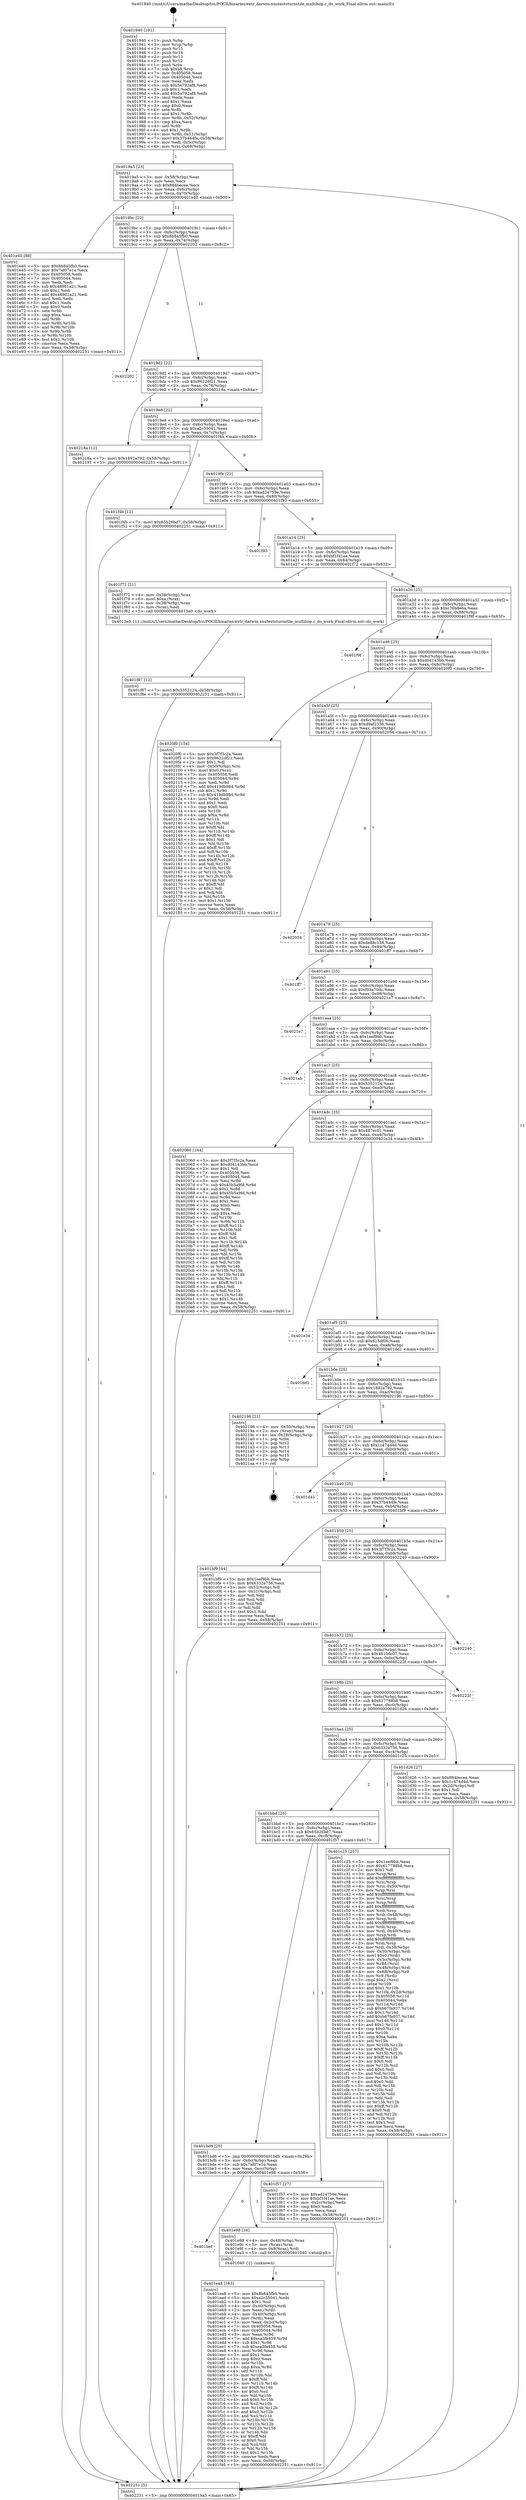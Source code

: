 digraph "0x401940" {
  label = "0x401940 (/mnt/c/Users/mathe/Desktop/tcc/POCII/binaries/extr_darwin-xnuteststurnstile_multihop.c_do_work_Final-ollvm.out::main(0))"
  labelloc = "t"
  node[shape=record]

  Entry [label="",width=0.3,height=0.3,shape=circle,fillcolor=black,style=filled]
  "0x4019a5" [label="{
     0x4019a5 [23]\l
     | [instrs]\l
     &nbsp;&nbsp;0x4019a5 \<+3\>: mov -0x58(%rbp),%eax\l
     &nbsp;&nbsp;0x4019a8 \<+2\>: mov %eax,%ecx\l
     &nbsp;&nbsp;0x4019aa \<+6\>: sub $0x884becea,%ecx\l
     &nbsp;&nbsp;0x4019b0 \<+3\>: mov %eax,-0x6c(%rbp)\l
     &nbsp;&nbsp;0x4019b3 \<+3\>: mov %ecx,-0x70(%rbp)\l
     &nbsp;&nbsp;0x4019b6 \<+6\>: je 0000000000401e40 \<main+0x500\>\l
  }"]
  "0x401e40" [label="{
     0x401e40 [88]\l
     | [instrs]\l
     &nbsp;&nbsp;0x401e40 \<+5\>: mov $0x8b845fb0,%eax\l
     &nbsp;&nbsp;0x401e45 \<+5\>: mov $0x7af07e1e,%ecx\l
     &nbsp;&nbsp;0x401e4a \<+7\>: mov 0x405058,%edx\l
     &nbsp;&nbsp;0x401e51 \<+7\>: mov 0x405044,%esi\l
     &nbsp;&nbsp;0x401e58 \<+2\>: mov %edx,%edi\l
     &nbsp;&nbsp;0x401e5a \<+6\>: sub $0x48961a21,%edi\l
     &nbsp;&nbsp;0x401e60 \<+3\>: sub $0x1,%edi\l
     &nbsp;&nbsp;0x401e63 \<+6\>: add $0x48961a21,%edi\l
     &nbsp;&nbsp;0x401e69 \<+3\>: imul %edi,%edx\l
     &nbsp;&nbsp;0x401e6c \<+3\>: and $0x1,%edx\l
     &nbsp;&nbsp;0x401e6f \<+3\>: cmp $0x0,%edx\l
     &nbsp;&nbsp;0x401e72 \<+4\>: sete %r8b\l
     &nbsp;&nbsp;0x401e76 \<+3\>: cmp $0xa,%esi\l
     &nbsp;&nbsp;0x401e79 \<+4\>: setl %r9b\l
     &nbsp;&nbsp;0x401e7d \<+3\>: mov %r8b,%r10b\l
     &nbsp;&nbsp;0x401e80 \<+3\>: and %r9b,%r10b\l
     &nbsp;&nbsp;0x401e83 \<+3\>: xor %r9b,%r8b\l
     &nbsp;&nbsp;0x401e86 \<+3\>: or %r8b,%r10b\l
     &nbsp;&nbsp;0x401e89 \<+4\>: test $0x1,%r10b\l
     &nbsp;&nbsp;0x401e8d \<+3\>: cmovne %ecx,%eax\l
     &nbsp;&nbsp;0x401e90 \<+3\>: mov %eax,-0x58(%rbp)\l
     &nbsp;&nbsp;0x401e93 \<+5\>: jmp 0000000000402251 \<main+0x911\>\l
  }"]
  "0x4019bc" [label="{
     0x4019bc [22]\l
     | [instrs]\l
     &nbsp;&nbsp;0x4019bc \<+5\>: jmp 00000000004019c1 \<main+0x81\>\l
     &nbsp;&nbsp;0x4019c1 \<+3\>: mov -0x6c(%rbp),%eax\l
     &nbsp;&nbsp;0x4019c4 \<+5\>: sub $0x8b845fb0,%eax\l
     &nbsp;&nbsp;0x4019c9 \<+3\>: mov %eax,-0x74(%rbp)\l
     &nbsp;&nbsp;0x4019cc \<+6\>: je 0000000000402202 \<main+0x8c2\>\l
  }"]
  Exit [label="",width=0.3,height=0.3,shape=circle,fillcolor=black,style=filled,peripheries=2]
  "0x402202" [label="{
     0x402202\l
  }", style=dashed]
  "0x4019d2" [label="{
     0x4019d2 [22]\l
     | [instrs]\l
     &nbsp;&nbsp;0x4019d2 \<+5\>: jmp 00000000004019d7 \<main+0x97\>\l
     &nbsp;&nbsp;0x4019d7 \<+3\>: mov -0x6c(%rbp),%eax\l
     &nbsp;&nbsp;0x4019da \<+5\>: sub $0x9622df21,%eax\l
     &nbsp;&nbsp;0x4019df \<+3\>: mov %eax,-0x78(%rbp)\l
     &nbsp;&nbsp;0x4019e2 \<+6\>: je 000000000040218a \<main+0x84a\>\l
  }"]
  "0x401f87" [label="{
     0x401f87 [12]\l
     | [instrs]\l
     &nbsp;&nbsp;0x401f87 \<+7\>: movl $0x3352124,-0x58(%rbp)\l
     &nbsp;&nbsp;0x401f8e \<+5\>: jmp 0000000000402251 \<main+0x911\>\l
  }"]
  "0x40218a" [label="{
     0x40218a [12]\l
     | [instrs]\l
     &nbsp;&nbsp;0x40218a \<+7\>: movl $0x1892a792,-0x58(%rbp)\l
     &nbsp;&nbsp;0x402191 \<+5\>: jmp 0000000000402251 \<main+0x911\>\l
  }"]
  "0x4019e8" [label="{
     0x4019e8 [22]\l
     | [instrs]\l
     &nbsp;&nbsp;0x4019e8 \<+5\>: jmp 00000000004019ed \<main+0xad\>\l
     &nbsp;&nbsp;0x4019ed \<+3\>: mov -0x6c(%rbp),%eax\l
     &nbsp;&nbsp;0x4019f0 \<+5\>: sub $0xa2c35041,%eax\l
     &nbsp;&nbsp;0x4019f5 \<+3\>: mov %eax,-0x7c(%rbp)\l
     &nbsp;&nbsp;0x4019f8 \<+6\>: je 0000000000401f4b \<main+0x60b\>\l
  }"]
  "0x401ea8" [label="{
     0x401ea8 [163]\l
     | [instrs]\l
     &nbsp;&nbsp;0x401ea8 \<+5\>: mov $0x8b845fb0,%ecx\l
     &nbsp;&nbsp;0x401ead \<+5\>: mov $0xa2c35041,%edx\l
     &nbsp;&nbsp;0x401eb2 \<+3\>: mov $0x1,%sil\l
     &nbsp;&nbsp;0x401eb5 \<+4\>: mov -0x40(%rbp),%rdi\l
     &nbsp;&nbsp;0x401eb9 \<+2\>: mov %eax,(%rdi)\l
     &nbsp;&nbsp;0x401ebb \<+4\>: mov -0x40(%rbp),%rdi\l
     &nbsp;&nbsp;0x401ebf \<+2\>: mov (%rdi),%eax\l
     &nbsp;&nbsp;0x401ec1 \<+3\>: mov %eax,-0x2c(%rbp)\l
     &nbsp;&nbsp;0x401ec4 \<+7\>: mov 0x405058,%eax\l
     &nbsp;&nbsp;0x401ecb \<+8\>: mov 0x405044,%r8d\l
     &nbsp;&nbsp;0x401ed3 \<+3\>: mov %eax,%r9d\l
     &nbsp;&nbsp;0x401ed6 \<+7\>: add $0xea3fa459,%r9d\l
     &nbsp;&nbsp;0x401edd \<+4\>: sub $0x1,%r9d\l
     &nbsp;&nbsp;0x401ee1 \<+7\>: sub $0xea3fa459,%r9d\l
     &nbsp;&nbsp;0x401ee8 \<+4\>: imul %r9d,%eax\l
     &nbsp;&nbsp;0x401eec \<+3\>: and $0x1,%eax\l
     &nbsp;&nbsp;0x401eef \<+3\>: cmp $0x0,%eax\l
     &nbsp;&nbsp;0x401ef2 \<+4\>: sete %r10b\l
     &nbsp;&nbsp;0x401ef6 \<+4\>: cmp $0xa,%r8d\l
     &nbsp;&nbsp;0x401efa \<+4\>: setl %r11b\l
     &nbsp;&nbsp;0x401efe \<+3\>: mov %r10b,%bl\l
     &nbsp;&nbsp;0x401f01 \<+3\>: xor $0xff,%bl\l
     &nbsp;&nbsp;0x401f04 \<+3\>: mov %r11b,%r14b\l
     &nbsp;&nbsp;0x401f07 \<+4\>: xor $0xff,%r14b\l
     &nbsp;&nbsp;0x401f0b \<+4\>: xor $0x0,%sil\l
     &nbsp;&nbsp;0x401f0f \<+3\>: mov %bl,%r15b\l
     &nbsp;&nbsp;0x401f12 \<+4\>: and $0x0,%r15b\l
     &nbsp;&nbsp;0x401f16 \<+3\>: and %sil,%r10b\l
     &nbsp;&nbsp;0x401f19 \<+3\>: mov %r14b,%r12b\l
     &nbsp;&nbsp;0x401f1c \<+4\>: and $0x0,%r12b\l
     &nbsp;&nbsp;0x401f20 \<+3\>: and %sil,%r11b\l
     &nbsp;&nbsp;0x401f23 \<+3\>: or %r10b,%r15b\l
     &nbsp;&nbsp;0x401f26 \<+3\>: or %r11b,%r12b\l
     &nbsp;&nbsp;0x401f29 \<+3\>: xor %r12b,%r15b\l
     &nbsp;&nbsp;0x401f2c \<+3\>: or %r14b,%bl\l
     &nbsp;&nbsp;0x401f2f \<+3\>: xor $0xff,%bl\l
     &nbsp;&nbsp;0x401f32 \<+4\>: or $0x0,%sil\l
     &nbsp;&nbsp;0x401f36 \<+3\>: and %sil,%bl\l
     &nbsp;&nbsp;0x401f39 \<+3\>: or %bl,%r15b\l
     &nbsp;&nbsp;0x401f3c \<+4\>: test $0x1,%r15b\l
     &nbsp;&nbsp;0x401f40 \<+3\>: cmovne %edx,%ecx\l
     &nbsp;&nbsp;0x401f43 \<+3\>: mov %ecx,-0x58(%rbp)\l
     &nbsp;&nbsp;0x401f46 \<+5\>: jmp 0000000000402251 \<main+0x911\>\l
  }"]
  "0x401f4b" [label="{
     0x401f4b [12]\l
     | [instrs]\l
     &nbsp;&nbsp;0x401f4b \<+7\>: movl $0x65b26bd7,-0x58(%rbp)\l
     &nbsp;&nbsp;0x401f52 \<+5\>: jmp 0000000000402251 \<main+0x911\>\l
  }"]
  "0x4019fe" [label="{
     0x4019fe [22]\l
     | [instrs]\l
     &nbsp;&nbsp;0x4019fe \<+5\>: jmp 0000000000401a03 \<main+0xc3\>\l
     &nbsp;&nbsp;0x401a03 \<+3\>: mov -0x6c(%rbp),%eax\l
     &nbsp;&nbsp;0x401a06 \<+5\>: sub $0xad24759e,%eax\l
     &nbsp;&nbsp;0x401a0b \<+3\>: mov %eax,-0x80(%rbp)\l
     &nbsp;&nbsp;0x401a0e \<+6\>: je 0000000000401f93 \<main+0x653\>\l
  }"]
  "0x401bef" [label="{
     0x401bef\l
  }", style=dashed]
  "0x401f93" [label="{
     0x401f93\l
  }", style=dashed]
  "0x401a14" [label="{
     0x401a14 [25]\l
     | [instrs]\l
     &nbsp;&nbsp;0x401a14 \<+5\>: jmp 0000000000401a19 \<main+0xd9\>\l
     &nbsp;&nbsp;0x401a19 \<+3\>: mov -0x6c(%rbp),%eax\l
     &nbsp;&nbsp;0x401a1c \<+5\>: sub $0xbf1f41ae,%eax\l
     &nbsp;&nbsp;0x401a21 \<+6\>: mov %eax,-0x84(%rbp)\l
     &nbsp;&nbsp;0x401a27 \<+6\>: je 0000000000401f72 \<main+0x632\>\l
  }"]
  "0x401e98" [label="{
     0x401e98 [16]\l
     | [instrs]\l
     &nbsp;&nbsp;0x401e98 \<+4\>: mov -0x48(%rbp),%rax\l
     &nbsp;&nbsp;0x401e9c \<+3\>: mov (%rax),%rax\l
     &nbsp;&nbsp;0x401e9f \<+4\>: mov 0x8(%rax),%rdi\l
     &nbsp;&nbsp;0x401ea3 \<+5\>: call 0000000000401040 \<atoi@plt\>\l
     | [calls]\l
     &nbsp;&nbsp;0x401040 \{1\} (unknown)\l
  }"]
  "0x401f72" [label="{
     0x401f72 [21]\l
     | [instrs]\l
     &nbsp;&nbsp;0x401f72 \<+4\>: mov -0x38(%rbp),%rax\l
     &nbsp;&nbsp;0x401f76 \<+6\>: movl $0xa,(%rax)\l
     &nbsp;&nbsp;0x401f7c \<+4\>: mov -0x38(%rbp),%rax\l
     &nbsp;&nbsp;0x401f80 \<+2\>: mov (%rax),%edi\l
     &nbsp;&nbsp;0x401f82 \<+5\>: call 00000000004013a0 \<do_work\>\l
     | [calls]\l
     &nbsp;&nbsp;0x4013a0 \{1\} (/mnt/c/Users/mathe/Desktop/tcc/POCII/binaries/extr_darwin-xnuteststurnstile_multihop.c_do_work_Final-ollvm.out::do_work)\l
  }"]
  "0x401a2d" [label="{
     0x401a2d [25]\l
     | [instrs]\l
     &nbsp;&nbsp;0x401a2d \<+5\>: jmp 0000000000401a32 \<main+0xf2\>\l
     &nbsp;&nbsp;0x401a32 \<+3\>: mov -0x6c(%rbp),%eax\l
     &nbsp;&nbsp;0x401a35 \<+5\>: sub $0xc76b8e6a,%eax\l
     &nbsp;&nbsp;0x401a3a \<+6\>: mov %eax,-0x88(%rbp)\l
     &nbsp;&nbsp;0x401a40 \<+6\>: je 0000000000401f9f \<main+0x65f\>\l
  }"]
  "0x401bd6" [label="{
     0x401bd6 [25]\l
     | [instrs]\l
     &nbsp;&nbsp;0x401bd6 \<+5\>: jmp 0000000000401bdb \<main+0x29b\>\l
     &nbsp;&nbsp;0x401bdb \<+3\>: mov -0x6c(%rbp),%eax\l
     &nbsp;&nbsp;0x401bde \<+5\>: sub $0x7af07e1e,%eax\l
     &nbsp;&nbsp;0x401be3 \<+6\>: mov %eax,-0xcc(%rbp)\l
     &nbsp;&nbsp;0x401be9 \<+6\>: je 0000000000401e98 \<main+0x558\>\l
  }"]
  "0x401f9f" [label="{
     0x401f9f\l
  }", style=dashed]
  "0x401a46" [label="{
     0x401a46 [25]\l
     | [instrs]\l
     &nbsp;&nbsp;0x401a46 \<+5\>: jmp 0000000000401a4b \<main+0x10b\>\l
     &nbsp;&nbsp;0x401a4b \<+3\>: mov -0x6c(%rbp),%eax\l
     &nbsp;&nbsp;0x401a4e \<+5\>: sub $0xd04143bb,%eax\l
     &nbsp;&nbsp;0x401a53 \<+6\>: mov %eax,-0x8c(%rbp)\l
     &nbsp;&nbsp;0x401a59 \<+6\>: je 00000000004020f0 \<main+0x7b0\>\l
  }"]
  "0x401f57" [label="{
     0x401f57 [27]\l
     | [instrs]\l
     &nbsp;&nbsp;0x401f57 \<+5\>: mov $0xad24759e,%eax\l
     &nbsp;&nbsp;0x401f5c \<+5\>: mov $0xbf1f41ae,%ecx\l
     &nbsp;&nbsp;0x401f61 \<+3\>: mov -0x2c(%rbp),%edx\l
     &nbsp;&nbsp;0x401f64 \<+3\>: cmp $0x0,%edx\l
     &nbsp;&nbsp;0x401f67 \<+3\>: cmove %ecx,%eax\l
     &nbsp;&nbsp;0x401f6a \<+3\>: mov %eax,-0x58(%rbp)\l
     &nbsp;&nbsp;0x401f6d \<+5\>: jmp 0000000000402251 \<main+0x911\>\l
  }"]
  "0x4020f0" [label="{
     0x4020f0 [154]\l
     | [instrs]\l
     &nbsp;&nbsp;0x4020f0 \<+5\>: mov $0x3f7f3c2a,%eax\l
     &nbsp;&nbsp;0x4020f5 \<+5\>: mov $0x9622df21,%ecx\l
     &nbsp;&nbsp;0x4020fa \<+2\>: mov $0x1,%dl\l
     &nbsp;&nbsp;0x4020fc \<+4\>: mov -0x50(%rbp),%rsi\l
     &nbsp;&nbsp;0x402100 \<+6\>: movl $0x0,(%rsi)\l
     &nbsp;&nbsp;0x402106 \<+7\>: mov 0x405058,%edi\l
     &nbsp;&nbsp;0x40210d \<+8\>: mov 0x405044,%r8d\l
     &nbsp;&nbsp;0x402115 \<+3\>: mov %edi,%r9d\l
     &nbsp;&nbsp;0x402118 \<+7\>: add $0x419db984,%r9d\l
     &nbsp;&nbsp;0x40211f \<+4\>: sub $0x1,%r9d\l
     &nbsp;&nbsp;0x402123 \<+7\>: sub $0x419db984,%r9d\l
     &nbsp;&nbsp;0x40212a \<+4\>: imul %r9d,%edi\l
     &nbsp;&nbsp;0x40212e \<+3\>: and $0x1,%edi\l
     &nbsp;&nbsp;0x402131 \<+3\>: cmp $0x0,%edi\l
     &nbsp;&nbsp;0x402134 \<+4\>: sete %r10b\l
     &nbsp;&nbsp;0x402138 \<+4\>: cmp $0xa,%r8d\l
     &nbsp;&nbsp;0x40213c \<+4\>: setl %r11b\l
     &nbsp;&nbsp;0x402140 \<+3\>: mov %r10b,%bl\l
     &nbsp;&nbsp;0x402143 \<+3\>: xor $0xff,%bl\l
     &nbsp;&nbsp;0x402146 \<+3\>: mov %r11b,%r14b\l
     &nbsp;&nbsp;0x402149 \<+4\>: xor $0xff,%r14b\l
     &nbsp;&nbsp;0x40214d \<+3\>: xor $0x1,%dl\l
     &nbsp;&nbsp;0x402150 \<+3\>: mov %bl,%r15b\l
     &nbsp;&nbsp;0x402153 \<+4\>: and $0xff,%r15b\l
     &nbsp;&nbsp;0x402157 \<+3\>: and %dl,%r10b\l
     &nbsp;&nbsp;0x40215a \<+3\>: mov %r14b,%r12b\l
     &nbsp;&nbsp;0x40215d \<+4\>: and $0xff,%r12b\l
     &nbsp;&nbsp;0x402161 \<+3\>: and %dl,%r11b\l
     &nbsp;&nbsp;0x402164 \<+3\>: or %r10b,%r15b\l
     &nbsp;&nbsp;0x402167 \<+3\>: or %r11b,%r12b\l
     &nbsp;&nbsp;0x40216a \<+3\>: xor %r12b,%r15b\l
     &nbsp;&nbsp;0x40216d \<+3\>: or %r14b,%bl\l
     &nbsp;&nbsp;0x402170 \<+3\>: xor $0xff,%bl\l
     &nbsp;&nbsp;0x402173 \<+3\>: or $0x1,%dl\l
     &nbsp;&nbsp;0x402176 \<+2\>: and %dl,%bl\l
     &nbsp;&nbsp;0x402178 \<+3\>: or %bl,%r15b\l
     &nbsp;&nbsp;0x40217b \<+4\>: test $0x1,%r15b\l
     &nbsp;&nbsp;0x40217f \<+3\>: cmovne %ecx,%eax\l
     &nbsp;&nbsp;0x402182 \<+3\>: mov %eax,-0x58(%rbp)\l
     &nbsp;&nbsp;0x402185 \<+5\>: jmp 0000000000402251 \<main+0x911\>\l
  }"]
  "0x401a5f" [label="{
     0x401a5f [25]\l
     | [instrs]\l
     &nbsp;&nbsp;0x401a5f \<+5\>: jmp 0000000000401a64 \<main+0x124\>\l
     &nbsp;&nbsp;0x401a64 \<+3\>: mov -0x6c(%rbp),%eax\l
     &nbsp;&nbsp;0x401a67 \<+5\>: sub $0xd9af2336,%eax\l
     &nbsp;&nbsp;0x401a6c \<+6\>: mov %eax,-0x90(%rbp)\l
     &nbsp;&nbsp;0x401a72 \<+6\>: je 0000000000402054 \<main+0x714\>\l
  }"]
  "0x401bbd" [label="{
     0x401bbd [25]\l
     | [instrs]\l
     &nbsp;&nbsp;0x401bbd \<+5\>: jmp 0000000000401bc2 \<main+0x282\>\l
     &nbsp;&nbsp;0x401bc2 \<+3\>: mov -0x6c(%rbp),%eax\l
     &nbsp;&nbsp;0x401bc5 \<+5\>: sub $0x65b26bd7,%eax\l
     &nbsp;&nbsp;0x401bca \<+6\>: mov %eax,-0xc8(%rbp)\l
     &nbsp;&nbsp;0x401bd0 \<+6\>: je 0000000000401f57 \<main+0x617\>\l
  }"]
  "0x402054" [label="{
     0x402054\l
  }", style=dashed]
  "0x401a78" [label="{
     0x401a78 [25]\l
     | [instrs]\l
     &nbsp;&nbsp;0x401a78 \<+5\>: jmp 0000000000401a7d \<main+0x13d\>\l
     &nbsp;&nbsp;0x401a7d \<+3\>: mov -0x6c(%rbp),%eax\l
     &nbsp;&nbsp;0x401a80 \<+5\>: sub $0xde88c138,%eax\l
     &nbsp;&nbsp;0x401a85 \<+6\>: mov %eax,-0x94(%rbp)\l
     &nbsp;&nbsp;0x401a8b \<+6\>: je 0000000000401ff7 \<main+0x6b7\>\l
  }"]
  "0x401c25" [label="{
     0x401c25 [257]\l
     | [instrs]\l
     &nbsp;&nbsp;0x401c25 \<+5\>: mov $0x1eef9bb,%eax\l
     &nbsp;&nbsp;0x401c2a \<+5\>: mov $0x617788b8,%ecx\l
     &nbsp;&nbsp;0x401c2f \<+2\>: mov $0x1,%dl\l
     &nbsp;&nbsp;0x401c31 \<+3\>: mov %rsp,%rsi\l
     &nbsp;&nbsp;0x401c34 \<+4\>: add $0xfffffffffffffff0,%rsi\l
     &nbsp;&nbsp;0x401c38 \<+3\>: mov %rsi,%rsp\l
     &nbsp;&nbsp;0x401c3b \<+4\>: mov %rsi,-0x50(%rbp)\l
     &nbsp;&nbsp;0x401c3f \<+3\>: mov %rsp,%rsi\l
     &nbsp;&nbsp;0x401c42 \<+4\>: add $0xfffffffffffffff0,%rsi\l
     &nbsp;&nbsp;0x401c46 \<+3\>: mov %rsi,%rsp\l
     &nbsp;&nbsp;0x401c49 \<+3\>: mov %rsp,%rdi\l
     &nbsp;&nbsp;0x401c4c \<+4\>: add $0xfffffffffffffff0,%rdi\l
     &nbsp;&nbsp;0x401c50 \<+3\>: mov %rdi,%rsp\l
     &nbsp;&nbsp;0x401c53 \<+4\>: mov %rdi,-0x48(%rbp)\l
     &nbsp;&nbsp;0x401c57 \<+3\>: mov %rsp,%rdi\l
     &nbsp;&nbsp;0x401c5a \<+4\>: add $0xfffffffffffffff0,%rdi\l
     &nbsp;&nbsp;0x401c5e \<+3\>: mov %rdi,%rsp\l
     &nbsp;&nbsp;0x401c61 \<+4\>: mov %rdi,-0x40(%rbp)\l
     &nbsp;&nbsp;0x401c65 \<+3\>: mov %rsp,%rdi\l
     &nbsp;&nbsp;0x401c68 \<+4\>: add $0xfffffffffffffff0,%rdi\l
     &nbsp;&nbsp;0x401c6c \<+3\>: mov %rdi,%rsp\l
     &nbsp;&nbsp;0x401c6f \<+4\>: mov %rdi,-0x38(%rbp)\l
     &nbsp;&nbsp;0x401c73 \<+4\>: mov -0x50(%rbp),%rdi\l
     &nbsp;&nbsp;0x401c77 \<+6\>: movl $0x0,(%rdi)\l
     &nbsp;&nbsp;0x401c7d \<+4\>: mov -0x5c(%rbp),%r8d\l
     &nbsp;&nbsp;0x401c81 \<+3\>: mov %r8d,(%rsi)\l
     &nbsp;&nbsp;0x401c84 \<+4\>: mov -0x48(%rbp),%rdi\l
     &nbsp;&nbsp;0x401c88 \<+4\>: mov -0x68(%rbp),%r9\l
     &nbsp;&nbsp;0x401c8c \<+3\>: mov %r9,(%rdi)\l
     &nbsp;&nbsp;0x401c8f \<+3\>: cmpl $0x2,(%rsi)\l
     &nbsp;&nbsp;0x401c92 \<+4\>: setne %r10b\l
     &nbsp;&nbsp;0x401c96 \<+4\>: and $0x1,%r10b\l
     &nbsp;&nbsp;0x401c9a \<+4\>: mov %r10b,-0x2d(%rbp)\l
     &nbsp;&nbsp;0x401c9e \<+8\>: mov 0x405058,%r11d\l
     &nbsp;&nbsp;0x401ca6 \<+7\>: mov 0x405044,%ebx\l
     &nbsp;&nbsp;0x401cad \<+3\>: mov %r11d,%r14d\l
     &nbsp;&nbsp;0x401cb0 \<+7\>: sub $0xb67fa937,%r14d\l
     &nbsp;&nbsp;0x401cb7 \<+4\>: sub $0x1,%r14d\l
     &nbsp;&nbsp;0x401cbb \<+7\>: add $0xb67fa937,%r14d\l
     &nbsp;&nbsp;0x401cc2 \<+4\>: imul %r14d,%r11d\l
     &nbsp;&nbsp;0x401cc6 \<+4\>: and $0x1,%r11d\l
     &nbsp;&nbsp;0x401cca \<+4\>: cmp $0x0,%r11d\l
     &nbsp;&nbsp;0x401cce \<+4\>: sete %r10b\l
     &nbsp;&nbsp;0x401cd2 \<+3\>: cmp $0xa,%ebx\l
     &nbsp;&nbsp;0x401cd5 \<+4\>: setl %r15b\l
     &nbsp;&nbsp;0x401cd9 \<+3\>: mov %r10b,%r12b\l
     &nbsp;&nbsp;0x401cdc \<+4\>: xor $0xff,%r12b\l
     &nbsp;&nbsp;0x401ce0 \<+3\>: mov %r15b,%r13b\l
     &nbsp;&nbsp;0x401ce3 \<+4\>: xor $0xff,%r13b\l
     &nbsp;&nbsp;0x401ce7 \<+3\>: xor $0x0,%dl\l
     &nbsp;&nbsp;0x401cea \<+3\>: mov %r12b,%sil\l
     &nbsp;&nbsp;0x401ced \<+4\>: and $0x0,%sil\l
     &nbsp;&nbsp;0x401cf1 \<+3\>: and %dl,%r10b\l
     &nbsp;&nbsp;0x401cf4 \<+3\>: mov %r13b,%dil\l
     &nbsp;&nbsp;0x401cf7 \<+4\>: and $0x0,%dil\l
     &nbsp;&nbsp;0x401cfb \<+3\>: and %dl,%r15b\l
     &nbsp;&nbsp;0x401cfe \<+3\>: or %r10b,%sil\l
     &nbsp;&nbsp;0x401d01 \<+3\>: or %r15b,%dil\l
     &nbsp;&nbsp;0x401d04 \<+3\>: xor %dil,%sil\l
     &nbsp;&nbsp;0x401d07 \<+3\>: or %r13b,%r12b\l
     &nbsp;&nbsp;0x401d0a \<+4\>: xor $0xff,%r12b\l
     &nbsp;&nbsp;0x401d0e \<+3\>: or $0x0,%dl\l
     &nbsp;&nbsp;0x401d11 \<+3\>: and %dl,%r12b\l
     &nbsp;&nbsp;0x401d14 \<+3\>: or %r12b,%sil\l
     &nbsp;&nbsp;0x401d17 \<+4\>: test $0x1,%sil\l
     &nbsp;&nbsp;0x401d1b \<+3\>: cmovne %ecx,%eax\l
     &nbsp;&nbsp;0x401d1e \<+3\>: mov %eax,-0x58(%rbp)\l
     &nbsp;&nbsp;0x401d21 \<+5\>: jmp 0000000000402251 \<main+0x911\>\l
  }"]
  "0x401ff7" [label="{
     0x401ff7\l
  }", style=dashed]
  "0x401a91" [label="{
     0x401a91 [25]\l
     | [instrs]\l
     &nbsp;&nbsp;0x401a91 \<+5\>: jmp 0000000000401a96 \<main+0x156\>\l
     &nbsp;&nbsp;0x401a96 \<+3\>: mov -0x6c(%rbp),%eax\l
     &nbsp;&nbsp;0x401a99 \<+5\>: sub $0xf93a70dc,%eax\l
     &nbsp;&nbsp;0x401a9e \<+6\>: mov %eax,-0x98(%rbp)\l
     &nbsp;&nbsp;0x401aa4 \<+6\>: je 00000000004021e7 \<main+0x8a7\>\l
  }"]
  "0x401ba4" [label="{
     0x401ba4 [25]\l
     | [instrs]\l
     &nbsp;&nbsp;0x401ba4 \<+5\>: jmp 0000000000401ba9 \<main+0x269\>\l
     &nbsp;&nbsp;0x401ba9 \<+3\>: mov -0x6c(%rbp),%eax\l
     &nbsp;&nbsp;0x401bac \<+5\>: sub $0x6332a756,%eax\l
     &nbsp;&nbsp;0x401bb1 \<+6\>: mov %eax,-0xc4(%rbp)\l
     &nbsp;&nbsp;0x401bb7 \<+6\>: je 0000000000401c25 \<main+0x2e5\>\l
  }"]
  "0x4021e7" [label="{
     0x4021e7\l
  }", style=dashed]
  "0x401aaa" [label="{
     0x401aaa [25]\l
     | [instrs]\l
     &nbsp;&nbsp;0x401aaa \<+5\>: jmp 0000000000401aaf \<main+0x16f\>\l
     &nbsp;&nbsp;0x401aaf \<+3\>: mov -0x6c(%rbp),%eax\l
     &nbsp;&nbsp;0x401ab2 \<+5\>: sub $0x1eef9bb,%eax\l
     &nbsp;&nbsp;0x401ab7 \<+6\>: mov %eax,-0x9c(%rbp)\l
     &nbsp;&nbsp;0x401abd \<+6\>: je 00000000004021ab \<main+0x86b\>\l
  }"]
  "0x401d26" [label="{
     0x401d26 [27]\l
     | [instrs]\l
     &nbsp;&nbsp;0x401d26 \<+5\>: mov $0x884becea,%eax\l
     &nbsp;&nbsp;0x401d2b \<+5\>: mov $0x1c474d4d,%ecx\l
     &nbsp;&nbsp;0x401d30 \<+3\>: mov -0x2d(%rbp),%dl\l
     &nbsp;&nbsp;0x401d33 \<+3\>: test $0x1,%dl\l
     &nbsp;&nbsp;0x401d36 \<+3\>: cmovne %ecx,%eax\l
     &nbsp;&nbsp;0x401d39 \<+3\>: mov %eax,-0x58(%rbp)\l
     &nbsp;&nbsp;0x401d3c \<+5\>: jmp 0000000000402251 \<main+0x911\>\l
  }"]
  "0x4021ab" [label="{
     0x4021ab\l
  }", style=dashed]
  "0x401ac3" [label="{
     0x401ac3 [25]\l
     | [instrs]\l
     &nbsp;&nbsp;0x401ac3 \<+5\>: jmp 0000000000401ac8 \<main+0x188\>\l
     &nbsp;&nbsp;0x401ac8 \<+3\>: mov -0x6c(%rbp),%eax\l
     &nbsp;&nbsp;0x401acb \<+5\>: sub $0x3352124,%eax\l
     &nbsp;&nbsp;0x401ad0 \<+6\>: mov %eax,-0xa0(%rbp)\l
     &nbsp;&nbsp;0x401ad6 \<+6\>: je 0000000000402060 \<main+0x720\>\l
  }"]
  "0x401b8b" [label="{
     0x401b8b [25]\l
     | [instrs]\l
     &nbsp;&nbsp;0x401b8b \<+5\>: jmp 0000000000401b90 \<main+0x250\>\l
     &nbsp;&nbsp;0x401b90 \<+3\>: mov -0x6c(%rbp),%eax\l
     &nbsp;&nbsp;0x401b93 \<+5\>: sub $0x617788b8,%eax\l
     &nbsp;&nbsp;0x401b98 \<+6\>: mov %eax,-0xc0(%rbp)\l
     &nbsp;&nbsp;0x401b9e \<+6\>: je 0000000000401d26 \<main+0x3e6\>\l
  }"]
  "0x402060" [label="{
     0x402060 [144]\l
     | [instrs]\l
     &nbsp;&nbsp;0x402060 \<+5\>: mov $0x3f7f3c2a,%eax\l
     &nbsp;&nbsp;0x402065 \<+5\>: mov $0xd04143bb,%ecx\l
     &nbsp;&nbsp;0x40206a \<+2\>: mov $0x1,%dl\l
     &nbsp;&nbsp;0x40206c \<+7\>: mov 0x405058,%esi\l
     &nbsp;&nbsp;0x402073 \<+7\>: mov 0x405044,%edi\l
     &nbsp;&nbsp;0x40207a \<+3\>: mov %esi,%r8d\l
     &nbsp;&nbsp;0x40207d \<+7\>: sub $0x45b5a9fd,%r8d\l
     &nbsp;&nbsp;0x402084 \<+4\>: sub $0x1,%r8d\l
     &nbsp;&nbsp;0x402088 \<+7\>: add $0x45b5a9fd,%r8d\l
     &nbsp;&nbsp;0x40208f \<+4\>: imul %r8d,%esi\l
     &nbsp;&nbsp;0x402093 \<+3\>: and $0x1,%esi\l
     &nbsp;&nbsp;0x402096 \<+3\>: cmp $0x0,%esi\l
     &nbsp;&nbsp;0x402099 \<+4\>: sete %r9b\l
     &nbsp;&nbsp;0x40209d \<+3\>: cmp $0xa,%edi\l
     &nbsp;&nbsp;0x4020a0 \<+4\>: setl %r10b\l
     &nbsp;&nbsp;0x4020a4 \<+3\>: mov %r9b,%r11b\l
     &nbsp;&nbsp;0x4020a7 \<+4\>: xor $0xff,%r11b\l
     &nbsp;&nbsp;0x4020ab \<+3\>: mov %r10b,%bl\l
     &nbsp;&nbsp;0x4020ae \<+3\>: xor $0xff,%bl\l
     &nbsp;&nbsp;0x4020b1 \<+3\>: xor $0x1,%dl\l
     &nbsp;&nbsp;0x4020b4 \<+3\>: mov %r11b,%r14b\l
     &nbsp;&nbsp;0x4020b7 \<+4\>: and $0xff,%r14b\l
     &nbsp;&nbsp;0x4020bb \<+3\>: and %dl,%r9b\l
     &nbsp;&nbsp;0x4020be \<+3\>: mov %bl,%r15b\l
     &nbsp;&nbsp;0x4020c1 \<+4\>: and $0xff,%r15b\l
     &nbsp;&nbsp;0x4020c5 \<+3\>: and %dl,%r10b\l
     &nbsp;&nbsp;0x4020c8 \<+3\>: or %r9b,%r14b\l
     &nbsp;&nbsp;0x4020cb \<+3\>: or %r10b,%r15b\l
     &nbsp;&nbsp;0x4020ce \<+3\>: xor %r15b,%r14b\l
     &nbsp;&nbsp;0x4020d1 \<+3\>: or %bl,%r11b\l
     &nbsp;&nbsp;0x4020d4 \<+4\>: xor $0xff,%r11b\l
     &nbsp;&nbsp;0x4020d8 \<+3\>: or $0x1,%dl\l
     &nbsp;&nbsp;0x4020db \<+3\>: and %dl,%r11b\l
     &nbsp;&nbsp;0x4020de \<+3\>: or %r11b,%r14b\l
     &nbsp;&nbsp;0x4020e1 \<+4\>: test $0x1,%r14b\l
     &nbsp;&nbsp;0x4020e5 \<+3\>: cmovne %ecx,%eax\l
     &nbsp;&nbsp;0x4020e8 \<+3\>: mov %eax,-0x58(%rbp)\l
     &nbsp;&nbsp;0x4020eb \<+5\>: jmp 0000000000402251 \<main+0x911\>\l
  }"]
  "0x401adc" [label="{
     0x401adc [25]\l
     | [instrs]\l
     &nbsp;&nbsp;0x401adc \<+5\>: jmp 0000000000401ae1 \<main+0x1a1\>\l
     &nbsp;&nbsp;0x401ae1 \<+3\>: mov -0x6c(%rbp),%eax\l
     &nbsp;&nbsp;0x401ae4 \<+5\>: sub $0x487ec01,%eax\l
     &nbsp;&nbsp;0x401ae9 \<+6\>: mov %eax,-0xa4(%rbp)\l
     &nbsp;&nbsp;0x401aef \<+6\>: je 0000000000401e34 \<main+0x4f4\>\l
  }"]
  "0x40222f" [label="{
     0x40222f\l
  }", style=dashed]
  "0x401e34" [label="{
     0x401e34\l
  }", style=dashed]
  "0x401af5" [label="{
     0x401af5 [25]\l
     | [instrs]\l
     &nbsp;&nbsp;0x401af5 \<+5\>: jmp 0000000000401afa \<main+0x1ba\>\l
     &nbsp;&nbsp;0x401afa \<+3\>: mov -0x6c(%rbp),%eax\l
     &nbsp;&nbsp;0x401afd \<+5\>: sub $0x615df06,%eax\l
     &nbsp;&nbsp;0x401b02 \<+6\>: mov %eax,-0xa8(%rbp)\l
     &nbsp;&nbsp;0x401b08 \<+6\>: je 0000000000401dd1 \<main+0x491\>\l
  }"]
  "0x401b72" [label="{
     0x401b72 [25]\l
     | [instrs]\l
     &nbsp;&nbsp;0x401b72 \<+5\>: jmp 0000000000401b77 \<main+0x237\>\l
     &nbsp;&nbsp;0x401b77 \<+3\>: mov -0x6c(%rbp),%eax\l
     &nbsp;&nbsp;0x401b7a \<+5\>: sub $0x46106c07,%eax\l
     &nbsp;&nbsp;0x401b7f \<+6\>: mov %eax,-0xbc(%rbp)\l
     &nbsp;&nbsp;0x401b85 \<+6\>: je 000000000040222f \<main+0x8ef\>\l
  }"]
  "0x401dd1" [label="{
     0x401dd1\l
  }", style=dashed]
  "0x401b0e" [label="{
     0x401b0e [25]\l
     | [instrs]\l
     &nbsp;&nbsp;0x401b0e \<+5\>: jmp 0000000000401b13 \<main+0x1d3\>\l
     &nbsp;&nbsp;0x401b13 \<+3\>: mov -0x6c(%rbp),%eax\l
     &nbsp;&nbsp;0x401b16 \<+5\>: sub $0x1892a792,%eax\l
     &nbsp;&nbsp;0x401b1b \<+6\>: mov %eax,-0xac(%rbp)\l
     &nbsp;&nbsp;0x401b21 \<+6\>: je 0000000000402196 \<main+0x856\>\l
  }"]
  "0x402240" [label="{
     0x402240\l
  }", style=dashed]
  "0x402196" [label="{
     0x402196 [21]\l
     | [instrs]\l
     &nbsp;&nbsp;0x402196 \<+4\>: mov -0x50(%rbp),%rax\l
     &nbsp;&nbsp;0x40219a \<+2\>: mov (%rax),%eax\l
     &nbsp;&nbsp;0x40219c \<+4\>: lea -0x28(%rbp),%rsp\l
     &nbsp;&nbsp;0x4021a0 \<+1\>: pop %rbx\l
     &nbsp;&nbsp;0x4021a1 \<+2\>: pop %r12\l
     &nbsp;&nbsp;0x4021a3 \<+2\>: pop %r13\l
     &nbsp;&nbsp;0x4021a5 \<+2\>: pop %r14\l
     &nbsp;&nbsp;0x4021a7 \<+2\>: pop %r15\l
     &nbsp;&nbsp;0x4021a9 \<+1\>: pop %rbp\l
     &nbsp;&nbsp;0x4021aa \<+1\>: ret\l
  }"]
  "0x401b27" [label="{
     0x401b27 [25]\l
     | [instrs]\l
     &nbsp;&nbsp;0x401b27 \<+5\>: jmp 0000000000401b2c \<main+0x1ec\>\l
     &nbsp;&nbsp;0x401b2c \<+3\>: mov -0x6c(%rbp),%eax\l
     &nbsp;&nbsp;0x401b2f \<+5\>: sub $0x1c474d4d,%eax\l
     &nbsp;&nbsp;0x401b34 \<+6\>: mov %eax,-0xb0(%rbp)\l
     &nbsp;&nbsp;0x401b3a \<+6\>: je 0000000000401d41 \<main+0x401\>\l
  }"]
  "0x401940" [label="{
     0x401940 [101]\l
     | [instrs]\l
     &nbsp;&nbsp;0x401940 \<+1\>: push %rbp\l
     &nbsp;&nbsp;0x401941 \<+3\>: mov %rsp,%rbp\l
     &nbsp;&nbsp;0x401944 \<+2\>: push %r15\l
     &nbsp;&nbsp;0x401946 \<+2\>: push %r14\l
     &nbsp;&nbsp;0x401948 \<+2\>: push %r13\l
     &nbsp;&nbsp;0x40194a \<+2\>: push %r12\l
     &nbsp;&nbsp;0x40194c \<+1\>: push %rbx\l
     &nbsp;&nbsp;0x40194d \<+7\>: sub $0xb8,%rsp\l
     &nbsp;&nbsp;0x401954 \<+7\>: mov 0x405058,%eax\l
     &nbsp;&nbsp;0x40195b \<+7\>: mov 0x405044,%ecx\l
     &nbsp;&nbsp;0x401962 \<+2\>: mov %eax,%edx\l
     &nbsp;&nbsp;0x401964 \<+6\>: sub $0x5a792af8,%edx\l
     &nbsp;&nbsp;0x40196a \<+3\>: sub $0x1,%edx\l
     &nbsp;&nbsp;0x40196d \<+6\>: add $0x5a792af8,%edx\l
     &nbsp;&nbsp;0x401973 \<+3\>: imul %edx,%eax\l
     &nbsp;&nbsp;0x401976 \<+3\>: and $0x1,%eax\l
     &nbsp;&nbsp;0x401979 \<+3\>: cmp $0x0,%eax\l
     &nbsp;&nbsp;0x40197c \<+4\>: sete %r8b\l
     &nbsp;&nbsp;0x401980 \<+4\>: and $0x1,%r8b\l
     &nbsp;&nbsp;0x401984 \<+4\>: mov %r8b,-0x52(%rbp)\l
     &nbsp;&nbsp;0x401988 \<+3\>: cmp $0xa,%ecx\l
     &nbsp;&nbsp;0x40198b \<+4\>: setl %r8b\l
     &nbsp;&nbsp;0x40198f \<+4\>: and $0x1,%r8b\l
     &nbsp;&nbsp;0x401993 \<+4\>: mov %r8b,-0x51(%rbp)\l
     &nbsp;&nbsp;0x401997 \<+7\>: movl $0x37b444fe,-0x58(%rbp)\l
     &nbsp;&nbsp;0x40199e \<+3\>: mov %edi,-0x5c(%rbp)\l
     &nbsp;&nbsp;0x4019a1 \<+4\>: mov %rsi,-0x68(%rbp)\l
  }"]
  "0x401d41" [label="{
     0x401d41\l
  }", style=dashed]
  "0x401b40" [label="{
     0x401b40 [25]\l
     | [instrs]\l
     &nbsp;&nbsp;0x401b40 \<+5\>: jmp 0000000000401b45 \<main+0x205\>\l
     &nbsp;&nbsp;0x401b45 \<+3\>: mov -0x6c(%rbp),%eax\l
     &nbsp;&nbsp;0x401b48 \<+5\>: sub $0x37b444fe,%eax\l
     &nbsp;&nbsp;0x401b4d \<+6\>: mov %eax,-0xb4(%rbp)\l
     &nbsp;&nbsp;0x401b53 \<+6\>: je 0000000000401bf9 \<main+0x2b9\>\l
  }"]
  "0x402251" [label="{
     0x402251 [5]\l
     | [instrs]\l
     &nbsp;&nbsp;0x402251 \<+5\>: jmp 00000000004019a5 \<main+0x65\>\l
  }"]
  "0x401bf9" [label="{
     0x401bf9 [44]\l
     | [instrs]\l
     &nbsp;&nbsp;0x401bf9 \<+5\>: mov $0x1eef9bb,%eax\l
     &nbsp;&nbsp;0x401bfe \<+5\>: mov $0x6332a756,%ecx\l
     &nbsp;&nbsp;0x401c03 \<+3\>: mov -0x52(%rbp),%dl\l
     &nbsp;&nbsp;0x401c06 \<+4\>: mov -0x51(%rbp),%sil\l
     &nbsp;&nbsp;0x401c0a \<+3\>: mov %dl,%dil\l
     &nbsp;&nbsp;0x401c0d \<+3\>: and %sil,%dil\l
     &nbsp;&nbsp;0x401c10 \<+3\>: xor %sil,%dl\l
     &nbsp;&nbsp;0x401c13 \<+3\>: or %dl,%dil\l
     &nbsp;&nbsp;0x401c16 \<+4\>: test $0x1,%dil\l
     &nbsp;&nbsp;0x401c1a \<+3\>: cmovne %ecx,%eax\l
     &nbsp;&nbsp;0x401c1d \<+3\>: mov %eax,-0x58(%rbp)\l
     &nbsp;&nbsp;0x401c20 \<+5\>: jmp 0000000000402251 \<main+0x911\>\l
  }"]
  "0x401b59" [label="{
     0x401b59 [25]\l
     | [instrs]\l
     &nbsp;&nbsp;0x401b59 \<+5\>: jmp 0000000000401b5e \<main+0x21e\>\l
     &nbsp;&nbsp;0x401b5e \<+3\>: mov -0x6c(%rbp),%eax\l
     &nbsp;&nbsp;0x401b61 \<+5\>: sub $0x3f7f3c2a,%eax\l
     &nbsp;&nbsp;0x401b66 \<+6\>: mov %eax,-0xb8(%rbp)\l
     &nbsp;&nbsp;0x401b6c \<+6\>: je 0000000000402240 \<main+0x900\>\l
  }"]
  Entry -> "0x401940" [label=" 1"]
  "0x4019a5" -> "0x401e40" [label=" 1"]
  "0x4019a5" -> "0x4019bc" [label=" 11"]
  "0x402196" -> Exit [label=" 1"]
  "0x4019bc" -> "0x402202" [label=" 0"]
  "0x4019bc" -> "0x4019d2" [label=" 11"]
  "0x40218a" -> "0x402251" [label=" 1"]
  "0x4019d2" -> "0x40218a" [label=" 1"]
  "0x4019d2" -> "0x4019e8" [label=" 10"]
  "0x4020f0" -> "0x402251" [label=" 1"]
  "0x4019e8" -> "0x401f4b" [label=" 1"]
  "0x4019e8" -> "0x4019fe" [label=" 9"]
  "0x402060" -> "0x402251" [label=" 1"]
  "0x4019fe" -> "0x401f93" [label=" 0"]
  "0x4019fe" -> "0x401a14" [label=" 9"]
  "0x401f87" -> "0x402251" [label=" 1"]
  "0x401a14" -> "0x401f72" [label=" 1"]
  "0x401a14" -> "0x401a2d" [label=" 8"]
  "0x401f72" -> "0x401f87" [label=" 1"]
  "0x401a2d" -> "0x401f9f" [label=" 0"]
  "0x401a2d" -> "0x401a46" [label=" 8"]
  "0x401f4b" -> "0x402251" [label=" 1"]
  "0x401a46" -> "0x4020f0" [label=" 1"]
  "0x401a46" -> "0x401a5f" [label=" 7"]
  "0x401ea8" -> "0x402251" [label=" 1"]
  "0x401a5f" -> "0x402054" [label=" 0"]
  "0x401a5f" -> "0x401a78" [label=" 7"]
  "0x401bd6" -> "0x401e98" [label=" 1"]
  "0x401a78" -> "0x401ff7" [label=" 0"]
  "0x401a78" -> "0x401a91" [label=" 7"]
  "0x401f57" -> "0x402251" [label=" 1"]
  "0x401a91" -> "0x4021e7" [label=" 0"]
  "0x401a91" -> "0x401aaa" [label=" 7"]
  "0x401bbd" -> "0x401f57" [label=" 1"]
  "0x401aaa" -> "0x4021ab" [label=" 0"]
  "0x401aaa" -> "0x401ac3" [label=" 7"]
  "0x401e98" -> "0x401ea8" [label=" 1"]
  "0x401ac3" -> "0x402060" [label=" 1"]
  "0x401ac3" -> "0x401adc" [label=" 6"]
  "0x401d26" -> "0x402251" [label=" 1"]
  "0x401adc" -> "0x401e34" [label=" 0"]
  "0x401adc" -> "0x401af5" [label=" 6"]
  "0x401c25" -> "0x402251" [label=" 1"]
  "0x401af5" -> "0x401dd1" [label=" 0"]
  "0x401af5" -> "0x401b0e" [label=" 6"]
  "0x401ba4" -> "0x401bbd" [label=" 2"]
  "0x401b0e" -> "0x402196" [label=" 1"]
  "0x401b0e" -> "0x401b27" [label=" 5"]
  "0x401ba4" -> "0x401c25" [label=" 1"]
  "0x401b27" -> "0x401d41" [label=" 0"]
  "0x401b27" -> "0x401b40" [label=" 5"]
  "0x401b8b" -> "0x401ba4" [label=" 3"]
  "0x401b40" -> "0x401bf9" [label=" 1"]
  "0x401b40" -> "0x401b59" [label=" 4"]
  "0x401bf9" -> "0x402251" [label=" 1"]
  "0x401940" -> "0x4019a5" [label=" 1"]
  "0x402251" -> "0x4019a5" [label=" 11"]
  "0x401bbd" -> "0x401bd6" [label=" 1"]
  "0x401b59" -> "0x402240" [label=" 0"]
  "0x401b59" -> "0x401b72" [label=" 4"]
  "0x401bd6" -> "0x401bef" [label=" 0"]
  "0x401b72" -> "0x40222f" [label=" 0"]
  "0x401b72" -> "0x401b8b" [label=" 4"]
  "0x401e40" -> "0x402251" [label=" 1"]
  "0x401b8b" -> "0x401d26" [label=" 1"]
}
